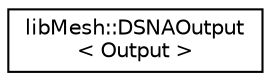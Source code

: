 digraph "类继承关系图"
{
 // INTERACTIVE_SVG=YES
  edge [fontname="Helvetica",fontsize="10",labelfontname="Helvetica",labelfontsize="10"];
  node [fontname="Helvetica",fontsize="10",shape=record];
  rankdir="LR";
  Node1 [label="libMesh::DSNAOutput\l\< Output \>",height=0.2,width=0.4,color="black", fillcolor="white", style="filled",URL="$classlibMesh_1_1DSNAOutput.html"];
}
